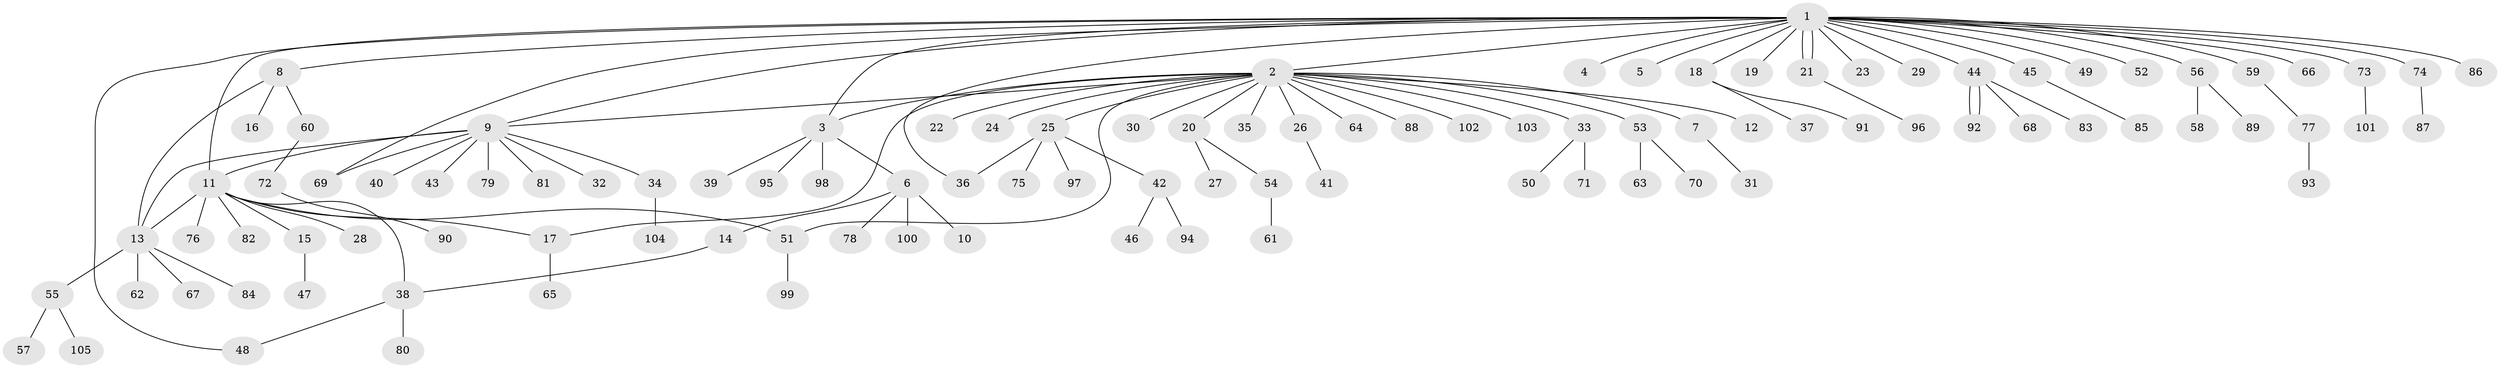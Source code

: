 // Generated by graph-tools (version 1.1) at 2025/26/03/09/25 03:26:09]
// undirected, 105 vertices, 117 edges
graph export_dot {
graph [start="1"]
  node [color=gray90,style=filled];
  1;
  2;
  3;
  4;
  5;
  6;
  7;
  8;
  9;
  10;
  11;
  12;
  13;
  14;
  15;
  16;
  17;
  18;
  19;
  20;
  21;
  22;
  23;
  24;
  25;
  26;
  27;
  28;
  29;
  30;
  31;
  32;
  33;
  34;
  35;
  36;
  37;
  38;
  39;
  40;
  41;
  42;
  43;
  44;
  45;
  46;
  47;
  48;
  49;
  50;
  51;
  52;
  53;
  54;
  55;
  56;
  57;
  58;
  59;
  60;
  61;
  62;
  63;
  64;
  65;
  66;
  67;
  68;
  69;
  70;
  71;
  72;
  73;
  74;
  75;
  76;
  77;
  78;
  79;
  80;
  81;
  82;
  83;
  84;
  85;
  86;
  87;
  88;
  89;
  90;
  91;
  92;
  93;
  94;
  95;
  96;
  97;
  98;
  99;
  100;
  101;
  102;
  103;
  104;
  105;
  1 -- 2;
  1 -- 3;
  1 -- 4;
  1 -- 5;
  1 -- 8;
  1 -- 9;
  1 -- 11;
  1 -- 18;
  1 -- 19;
  1 -- 21;
  1 -- 21;
  1 -- 23;
  1 -- 29;
  1 -- 36;
  1 -- 44;
  1 -- 45;
  1 -- 48;
  1 -- 49;
  1 -- 52;
  1 -- 56;
  1 -- 59;
  1 -- 66;
  1 -- 69;
  1 -- 73;
  1 -- 74;
  1 -- 86;
  2 -- 3;
  2 -- 7;
  2 -- 9;
  2 -- 12;
  2 -- 17;
  2 -- 20;
  2 -- 22;
  2 -- 24;
  2 -- 25;
  2 -- 26;
  2 -- 30;
  2 -- 33;
  2 -- 35;
  2 -- 51;
  2 -- 53;
  2 -- 64;
  2 -- 88;
  2 -- 102;
  2 -- 103;
  3 -- 6;
  3 -- 39;
  3 -- 95;
  3 -- 98;
  6 -- 10;
  6 -- 14;
  6 -- 78;
  6 -- 100;
  7 -- 31;
  8 -- 13;
  8 -- 16;
  8 -- 60;
  9 -- 11;
  9 -- 13;
  9 -- 32;
  9 -- 34;
  9 -- 40;
  9 -- 43;
  9 -- 69;
  9 -- 79;
  9 -- 81;
  11 -- 13;
  11 -- 15;
  11 -- 17;
  11 -- 28;
  11 -- 38;
  11 -- 51;
  11 -- 76;
  11 -- 82;
  13 -- 55;
  13 -- 62;
  13 -- 67;
  13 -- 84;
  14 -- 38;
  15 -- 47;
  17 -- 65;
  18 -- 37;
  18 -- 91;
  20 -- 27;
  20 -- 54;
  21 -- 96;
  25 -- 36;
  25 -- 42;
  25 -- 75;
  25 -- 97;
  26 -- 41;
  33 -- 50;
  33 -- 71;
  34 -- 104;
  38 -- 48;
  38 -- 80;
  42 -- 46;
  42 -- 94;
  44 -- 68;
  44 -- 83;
  44 -- 92;
  44 -- 92;
  45 -- 85;
  51 -- 99;
  53 -- 63;
  53 -- 70;
  54 -- 61;
  55 -- 57;
  55 -- 105;
  56 -- 58;
  56 -- 89;
  59 -- 77;
  60 -- 72;
  72 -- 90;
  73 -- 101;
  74 -- 87;
  77 -- 93;
}
